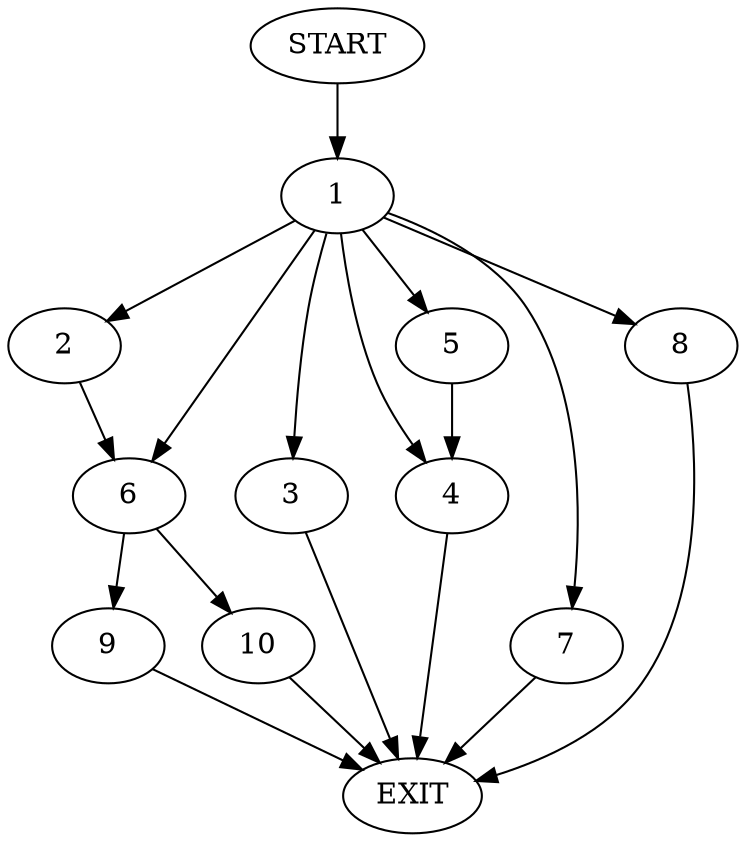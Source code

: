 digraph {
0 [label="START"]
11 [label="EXIT"]
0 -> 1
1 -> 2
1 -> 3
1 -> 4
1 -> 5
1 -> 6
1 -> 7
1 -> 8
7 -> 11
5 -> 4
6 -> 9
6 -> 10
8 -> 11
4 -> 11
2 -> 6
3 -> 11
9 -> 11
10 -> 11
}
